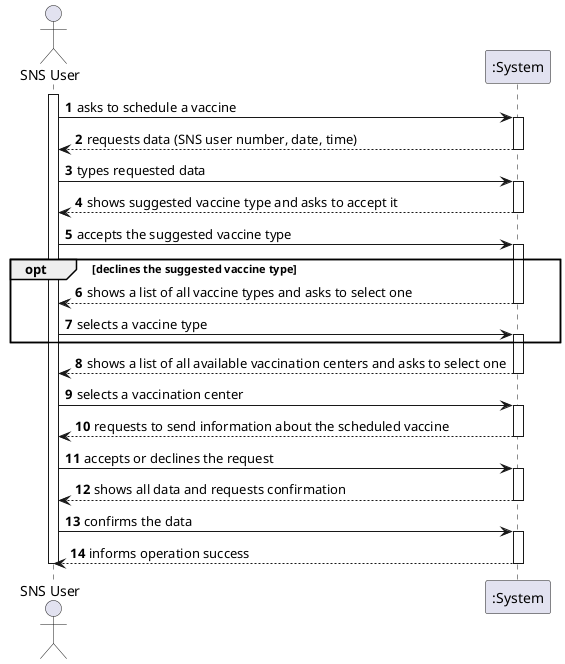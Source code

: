 @startuml US01_SSD
autonumber
actor "SNS User" as user

activate user

user -> ":System" : asks to schedule a vaccine
activate ":System"
":System" --> user : requests data (SNS user number, date, time)
deactivate ":System"

user -> ":System" : types requested data
activate ":System"
":System" --> user : shows suggested vaccine type and asks to accept it
deactivate ":System"

user -> ":System" : accepts the suggested vaccine type
opt declines the suggested vaccine type
    activate ":System"
    ":System" --> user : shows a list of all vaccine types and asks to select one
    deactivate ":System"
    user -> ":System" : selects a vaccine type
    activate ":System"
end
":System" --> user : shows a list of all available vaccination centers and asks to select one
deactivate ":System"

user -> ":System" : selects a vaccination center
activate ":System"
":System" --> user : requests to send information about the scheduled vaccine
deactivate ":System"
  
user -> ":System" : accepts or declines the request
activate ":System"
":System" --> user : shows all data and requests confirmation
deactivate ":System"

user -> ":System" : confirms the data
activate ":System"
":System" --> user : informs operation success
deactivate ":System"

deactivate user

@enduml